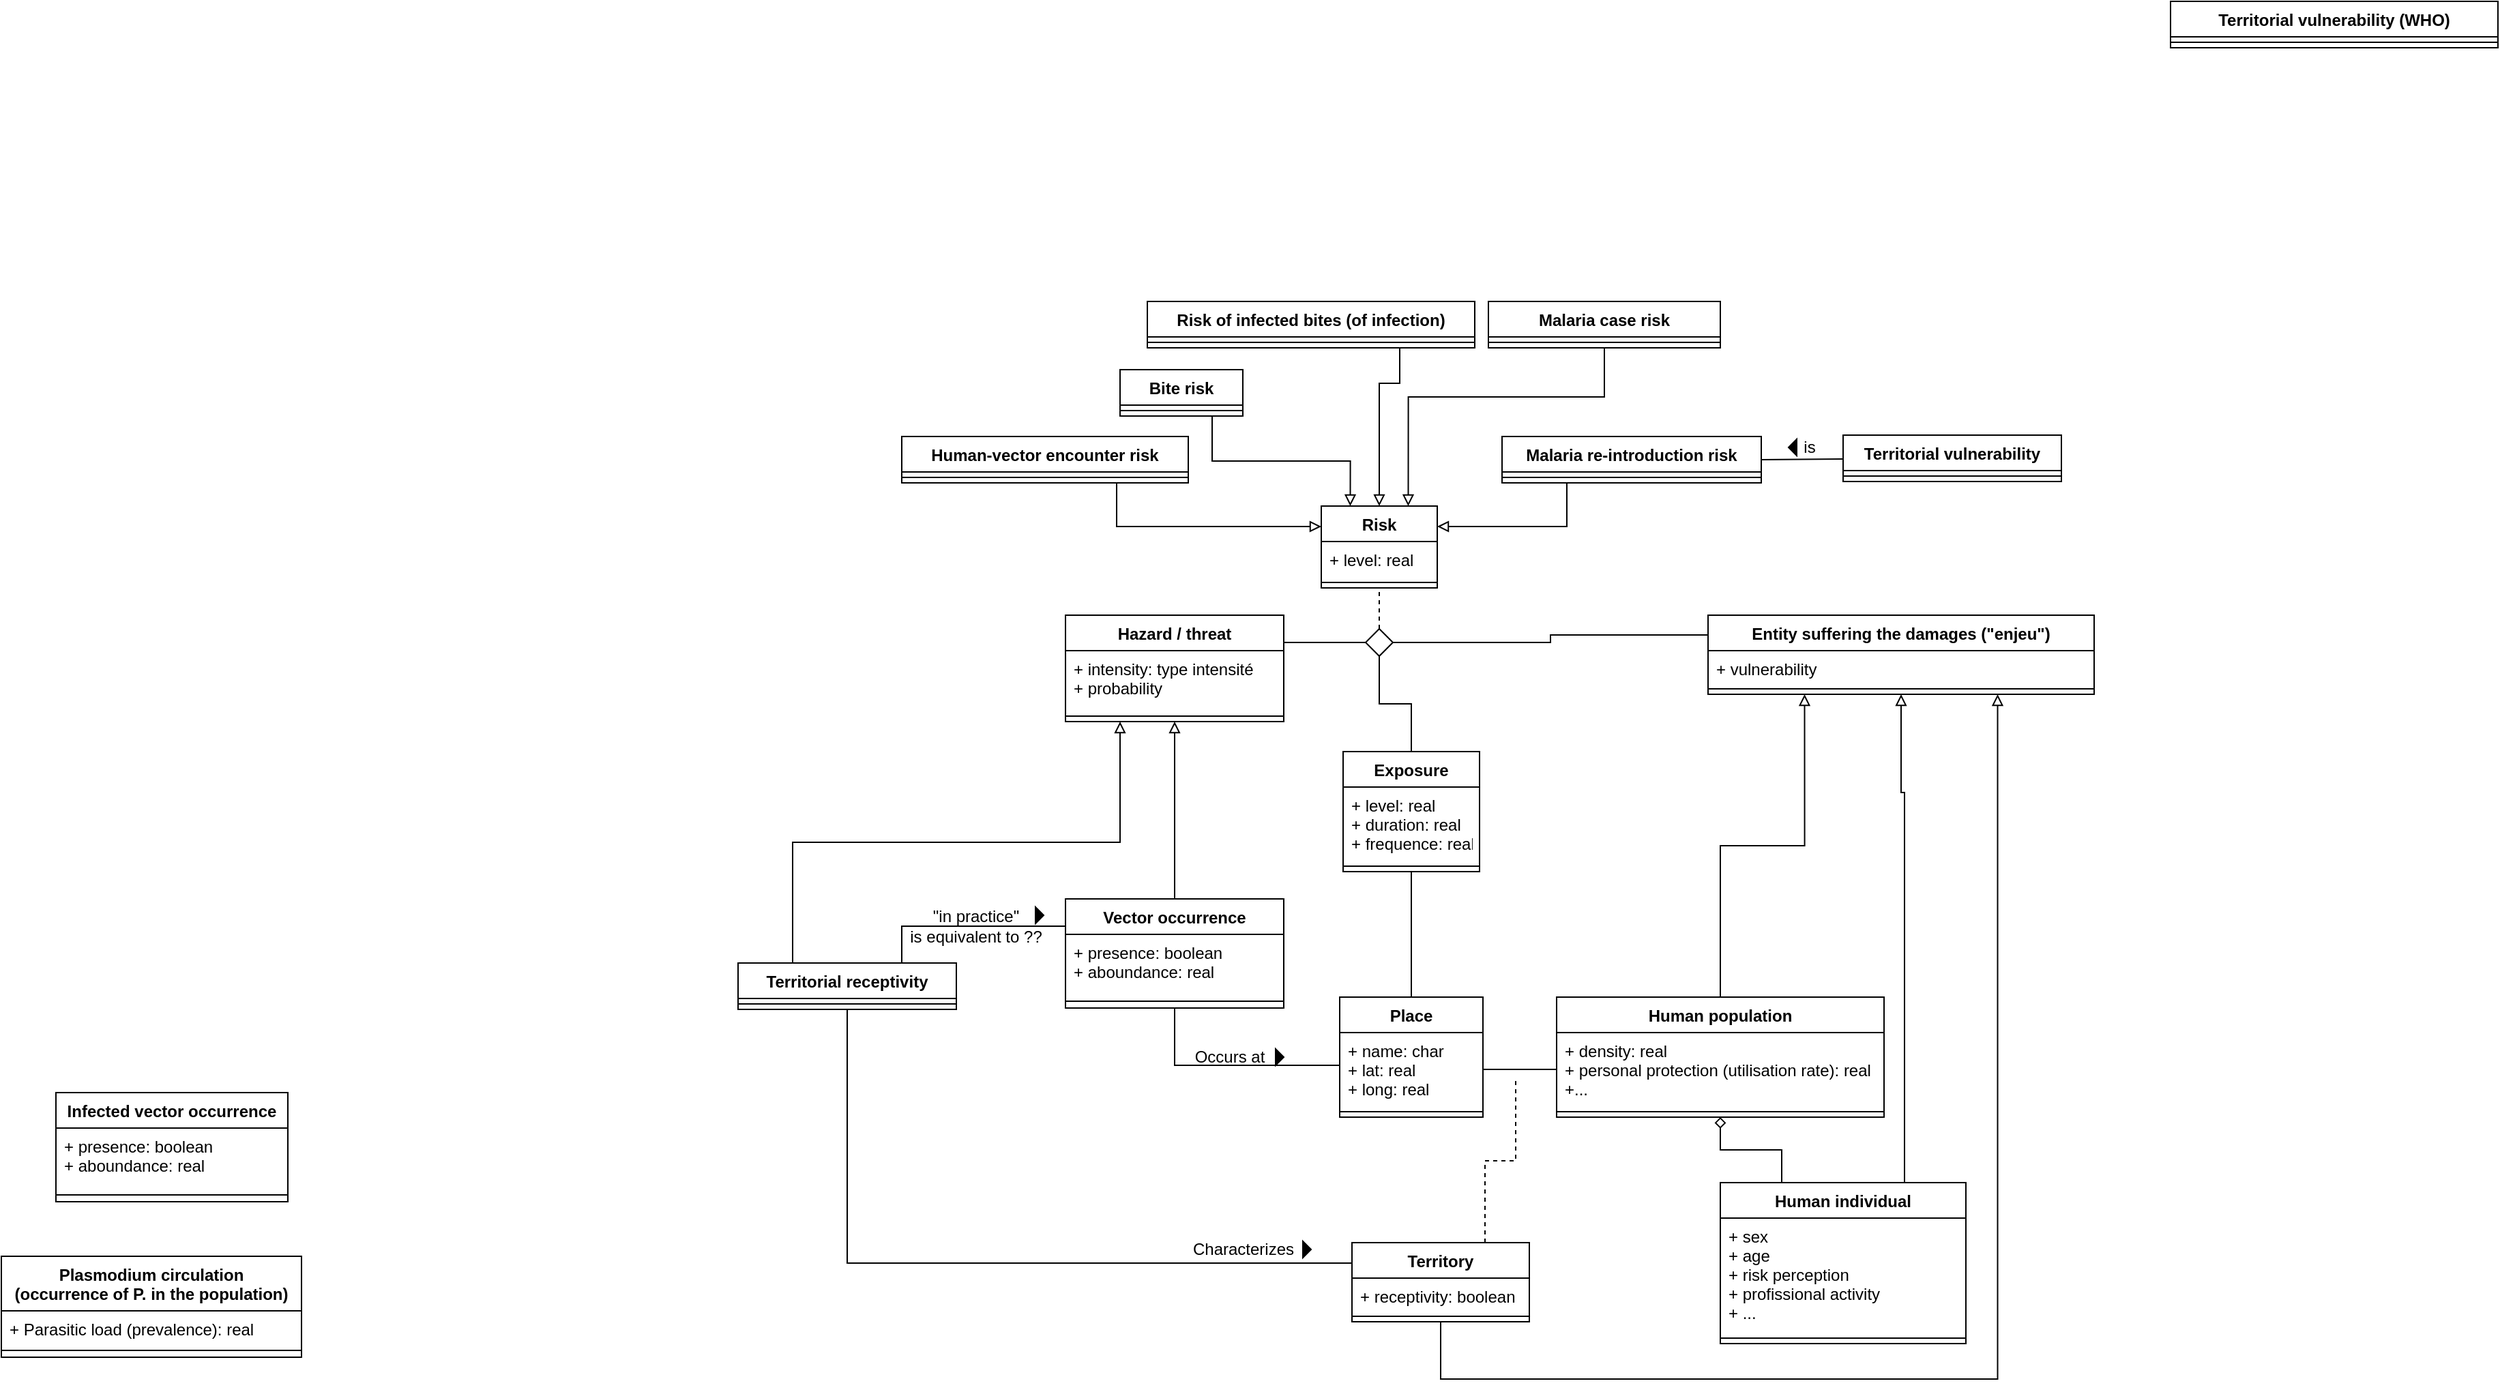 <mxfile version="20.3.7" type="github">
  <diagram id="4jMAq7Epy0fZq3VpoCym" name="Page-1">
    <mxGraphModel dx="2394" dy="1314" grid="0" gridSize="10" guides="1" tooltips="1" connect="1" arrows="1" fold="1" page="0" pageScale="1" pageWidth="827" pageHeight="1169" math="0" shadow="0">
      <root>
        <mxCell id="0" />
        <mxCell id="1" parent="0" />
        <mxCell id="VpQbNV9sELUUHLruqdH7-1" value="Exposure" style="swimlane;fontStyle=1;align=center;verticalAlign=top;childLayout=stackLayout;horizontal=1;startSize=26;horizontalStack=0;resizeParent=1;resizeParentMax=0;resizeLast=0;collapsible=1;marginBottom=0;" vertex="1" parent="1">
          <mxGeometry x="363.5" y="430" width="100" height="88" as="geometry">
            <mxRectangle x="600" y="310" width="90" height="26" as="alternateBounds" />
          </mxGeometry>
        </mxCell>
        <mxCell id="VpQbNV9sELUUHLruqdH7-2" value="+ level: real&#xa;+ duration: real&#xa;+ frequence: real" style="text;strokeColor=none;fillColor=none;align=left;verticalAlign=top;spacingLeft=4;spacingRight=4;overflow=hidden;rotatable=0;points=[[0,0.5],[1,0.5]];portConstraint=eastwest;" vertex="1" parent="VpQbNV9sELUUHLruqdH7-1">
          <mxGeometry y="26" width="100" height="54" as="geometry" />
        </mxCell>
        <mxCell id="VpQbNV9sELUUHLruqdH7-3" value="" style="line;strokeWidth=1;fillColor=none;align=left;verticalAlign=middle;spacingTop=-1;spacingLeft=3;spacingRight=3;rotatable=0;labelPosition=right;points=[];portConstraint=eastwest;" vertex="1" parent="VpQbNV9sELUUHLruqdH7-1">
          <mxGeometry y="80" width="100" height="8" as="geometry" />
        </mxCell>
        <mxCell id="VpQbNV9sELUUHLruqdH7-6" value="Hazard / threat" style="swimlane;fontStyle=1;align=center;verticalAlign=top;childLayout=stackLayout;horizontal=1;startSize=26;horizontalStack=0;resizeParent=1;resizeParentMax=0;resizeLast=0;collapsible=1;marginBottom=0;" vertex="1" parent="1">
          <mxGeometry x="160" y="330" width="160" height="78" as="geometry" />
        </mxCell>
        <mxCell id="VpQbNV9sELUUHLruqdH7-7" value="+ intensity: type intensité&#xa;+ probability" style="text;strokeColor=none;fillColor=none;align=left;verticalAlign=top;spacingLeft=4;spacingRight=4;overflow=hidden;rotatable=0;points=[[0,0.5],[1,0.5]];portConstraint=eastwest;" vertex="1" parent="VpQbNV9sELUUHLruqdH7-6">
          <mxGeometry y="26" width="160" height="44" as="geometry" />
        </mxCell>
        <mxCell id="VpQbNV9sELUUHLruqdH7-8" value="" style="line;strokeWidth=1;fillColor=none;align=left;verticalAlign=middle;spacingTop=-1;spacingLeft=3;spacingRight=3;rotatable=0;labelPosition=right;points=[];portConstraint=eastwest;" vertex="1" parent="VpQbNV9sELUUHLruqdH7-6">
          <mxGeometry y="70" width="160" height="8" as="geometry" />
        </mxCell>
        <mxCell id="VpQbNV9sELUUHLruqdH7-9" style="edgeStyle=orthogonalEdgeStyle;rounded=0;orthogonalLoop=1;jettySize=auto;html=1;exitX=0.5;exitY=0;exitDx=0;exitDy=0;endArrow=none;endFill=0;dashed=1;entryX=0.5;entryY=1;entryDx=0;entryDy=0;" edge="1" parent="1" source="VpQbNV9sELUUHLruqdH7-11" target="VpQbNV9sELUUHLruqdH7-14">
          <mxGeometry relative="1" as="geometry">
            <mxPoint x="390" y="280" as="targetPoint" />
          </mxGeometry>
        </mxCell>
        <mxCell id="VpQbNV9sELUUHLruqdH7-10" style="edgeStyle=elbowEdgeStyle;rounded=0;orthogonalLoop=1;jettySize=auto;html=1;exitX=1;exitY=0.5;exitDx=0;exitDy=0;entryX=0;entryY=0.25;entryDx=0;entryDy=0;endArrow=none;endFill=0;" edge="1" parent="1" source="VpQbNV9sELUUHLruqdH7-11" target="VpQbNV9sELUUHLruqdH7-72">
          <mxGeometry relative="1" as="geometry" />
        </mxCell>
        <mxCell id="VpQbNV9sELUUHLruqdH7-11" value="" style="rhombus;aspect=fixed;" vertex="1" parent="1">
          <mxGeometry x="380" y="340" width="20" height="20" as="geometry" />
        </mxCell>
        <mxCell id="VpQbNV9sELUUHLruqdH7-12" value="" style="endArrow=none;html=1;rounded=0;align=center;verticalAlign=bottom;labelBackgroundColor=none;edgeStyle=elbowEdgeStyle;" edge="1" parent="1" target="VpQbNV9sELUUHLruqdH7-11">
          <mxGeometry relative="1" as="geometry">
            <mxPoint x="320" y="350" as="sourcePoint" />
          </mxGeometry>
        </mxCell>
        <mxCell id="VpQbNV9sELUUHLruqdH7-13" value="" style="endArrow=none;html=1;rounded=0;align=center;verticalAlign=bottom;labelBackgroundColor=none;entryX=0.5;entryY=0;entryDx=0;entryDy=0;edgeStyle=elbowEdgeStyle;elbow=vertical;" edge="1" parent="1" source="VpQbNV9sELUUHLruqdH7-11" target="VpQbNV9sELUUHLruqdH7-1">
          <mxGeometry relative="1" as="geometry">
            <mxPoint x="460" y="350" as="targetPoint" />
          </mxGeometry>
        </mxCell>
        <mxCell id="VpQbNV9sELUUHLruqdH7-14" value="Risk" style="swimlane;fontStyle=1;align=center;verticalAlign=top;childLayout=stackLayout;horizontal=1;startSize=26;horizontalStack=0;resizeParent=1;resizeParentMax=0;resizeLast=0;collapsible=1;marginBottom=0;" vertex="1" parent="1">
          <mxGeometry x="347.5" y="250" width="85" height="60" as="geometry" />
        </mxCell>
        <mxCell id="VpQbNV9sELUUHLruqdH7-15" value="+ level: real" style="text;strokeColor=none;fillColor=none;align=left;verticalAlign=top;spacingLeft=4;spacingRight=4;overflow=hidden;rotatable=0;points=[[0,0.5],[1,0.5]];portConstraint=eastwest;" vertex="1" parent="VpQbNV9sELUUHLruqdH7-14">
          <mxGeometry y="26" width="85" height="26" as="geometry" />
        </mxCell>
        <mxCell id="VpQbNV9sELUUHLruqdH7-16" value="" style="line;strokeWidth=1;fillColor=none;align=left;verticalAlign=middle;spacingTop=-1;spacingLeft=3;spacingRight=3;rotatable=0;labelPosition=right;points=[];portConstraint=eastwest;" vertex="1" parent="VpQbNV9sELUUHLruqdH7-14">
          <mxGeometry y="52" width="85" height="8" as="geometry" />
        </mxCell>
        <mxCell id="VpQbNV9sELUUHLruqdH7-17" style="edgeStyle=elbowEdgeStyle;rounded=0;orthogonalLoop=1;jettySize=auto;html=1;exitX=0.5;exitY=0;exitDx=0;exitDy=0;entryX=0.5;entryY=1;entryDx=0;entryDy=0;endArrow=block;endFill=0;elbow=vertical;" edge="1" parent="1" source="VpQbNV9sELUUHLruqdH7-18" target="VpQbNV9sELUUHLruqdH7-6">
          <mxGeometry relative="1" as="geometry">
            <mxPoint x="-5" y="458" as="targetPoint" />
          </mxGeometry>
        </mxCell>
        <mxCell id="VpQbNV9sELUUHLruqdH7-100" style="edgeStyle=elbowEdgeStyle;rounded=0;orthogonalLoop=1;jettySize=auto;elbow=vertical;html=1;exitX=0.5;exitY=1;exitDx=0;exitDy=0;entryX=0;entryY=0.5;entryDx=0;entryDy=0;endArrow=none;endFill=0;" edge="1" parent="1" source="VpQbNV9sELUUHLruqdH7-18" target="VpQbNV9sELUUHLruqdH7-67">
          <mxGeometry relative="1" as="geometry">
            <Array as="points">
              <mxPoint x="290" y="660" />
            </Array>
          </mxGeometry>
        </mxCell>
        <mxCell id="VpQbNV9sELUUHLruqdH7-18" value="Vector occurrence" style="swimlane;fontStyle=1;align=center;verticalAlign=top;childLayout=stackLayout;horizontal=1;startSize=26;horizontalStack=0;resizeParent=1;resizeParentMax=0;resizeLast=0;collapsible=1;marginBottom=0;" vertex="1" parent="1">
          <mxGeometry x="160" y="538" width="160" height="80" as="geometry" />
        </mxCell>
        <mxCell id="VpQbNV9sELUUHLruqdH7-19" value="+ presence: boolean&#xa;+ aboundance: real" style="text;strokeColor=none;fillColor=none;align=left;verticalAlign=top;spacingLeft=4;spacingRight=4;overflow=hidden;rotatable=0;points=[[0,0.5],[1,0.5]];portConstraint=eastwest;" vertex="1" parent="VpQbNV9sELUUHLruqdH7-18">
          <mxGeometry y="26" width="160" height="44" as="geometry" />
        </mxCell>
        <mxCell id="VpQbNV9sELUUHLruqdH7-20" value="" style="line;strokeWidth=1;fillColor=none;align=left;verticalAlign=middle;spacingTop=-1;spacingLeft=3;spacingRight=3;rotatable=0;labelPosition=right;points=[];portConstraint=eastwest;" vertex="1" parent="VpQbNV9sELUUHLruqdH7-18">
          <mxGeometry y="70" width="160" height="10" as="geometry" />
        </mxCell>
        <mxCell id="VpQbNV9sELUUHLruqdH7-21" style="edgeStyle=orthogonalEdgeStyle;rounded=0;orthogonalLoop=1;jettySize=auto;html=1;exitX=0.75;exitY=1;exitDx=0;exitDy=0;entryX=0;entryY=0.25;entryDx=0;entryDy=0;endArrow=block;endFill=0;" edge="1" parent="1" source="VpQbNV9sELUUHLruqdH7-22" target="VpQbNV9sELUUHLruqdH7-14">
          <mxGeometry relative="1" as="geometry" />
        </mxCell>
        <mxCell id="VpQbNV9sELUUHLruqdH7-22" value="Human-vector encounter risk" style="swimlane;fontStyle=1;align=center;verticalAlign=top;childLayout=stackLayout;horizontal=1;startSize=26;horizontalStack=0;resizeParent=1;resizeParentMax=0;resizeLast=0;collapsible=1;marginBottom=0;" vertex="1" parent="1">
          <mxGeometry x="40" y="199" width="210" height="34" as="geometry" />
        </mxCell>
        <mxCell id="VpQbNV9sELUUHLruqdH7-23" value="" style="line;strokeWidth=1;fillColor=none;align=left;verticalAlign=middle;spacingTop=-1;spacingLeft=3;spacingRight=3;rotatable=0;labelPosition=right;points=[];portConstraint=eastwest;" vertex="1" parent="VpQbNV9sELUUHLruqdH7-22">
          <mxGeometry y="26" width="210" height="8" as="geometry" />
        </mxCell>
        <mxCell id="VpQbNV9sELUUHLruqdH7-24" style="edgeStyle=orthogonalEdgeStyle;rounded=0;orthogonalLoop=1;jettySize=auto;html=1;exitX=0.75;exitY=1;exitDx=0;exitDy=0;entryX=0.25;entryY=0;entryDx=0;entryDy=0;endArrow=block;endFill=0;" edge="1" parent="1" source="VpQbNV9sELUUHLruqdH7-25" target="VpQbNV9sELUUHLruqdH7-14">
          <mxGeometry relative="1" as="geometry" />
        </mxCell>
        <mxCell id="VpQbNV9sELUUHLruqdH7-25" value="Bite risk" style="swimlane;fontStyle=1;align=center;verticalAlign=top;childLayout=stackLayout;horizontal=1;startSize=26;horizontalStack=0;resizeParent=1;resizeParentMax=0;resizeLast=0;collapsible=1;marginBottom=0;" vertex="1" parent="1">
          <mxGeometry x="200" y="150" width="90" height="34" as="geometry" />
        </mxCell>
        <mxCell id="VpQbNV9sELUUHLruqdH7-26" value="" style="line;strokeWidth=1;fillColor=none;align=left;verticalAlign=middle;spacingTop=-1;spacingLeft=3;spacingRight=3;rotatable=0;labelPosition=right;points=[];portConstraint=eastwest;" vertex="1" parent="VpQbNV9sELUUHLruqdH7-25">
          <mxGeometry y="26" width="90" height="8" as="geometry" />
        </mxCell>
        <mxCell id="VpQbNV9sELUUHLruqdH7-27" style="edgeStyle=orthogonalEdgeStyle;rounded=0;orthogonalLoop=1;jettySize=auto;html=1;exitX=0.75;exitY=1;exitDx=0;exitDy=0;entryX=0.5;entryY=0;entryDx=0;entryDy=0;endArrow=block;endFill=0;" edge="1" parent="1" source="VpQbNV9sELUUHLruqdH7-28" target="VpQbNV9sELUUHLruqdH7-14">
          <mxGeometry relative="1" as="geometry">
            <Array as="points">
              <mxPoint x="405" y="160" />
              <mxPoint x="390" y="160" />
            </Array>
          </mxGeometry>
        </mxCell>
        <mxCell id="VpQbNV9sELUUHLruqdH7-28" value="Risk of infected bites (of infection)" style="swimlane;fontStyle=1;align=center;verticalAlign=top;childLayout=stackLayout;horizontal=1;startSize=26;horizontalStack=0;resizeParent=1;resizeParentMax=0;resizeLast=0;collapsible=1;marginBottom=0;" vertex="1" parent="1">
          <mxGeometry x="220" y="100" width="240" height="34" as="geometry" />
        </mxCell>
        <mxCell id="VpQbNV9sELUUHLruqdH7-29" value="" style="line;strokeWidth=1;fillColor=none;align=left;verticalAlign=middle;spacingTop=-1;spacingLeft=3;spacingRight=3;rotatable=0;labelPosition=right;points=[];portConstraint=eastwest;" vertex="1" parent="VpQbNV9sELUUHLruqdH7-28">
          <mxGeometry y="26" width="240" height="8" as="geometry" />
        </mxCell>
        <mxCell id="VpQbNV9sELUUHLruqdH7-30" style="edgeStyle=orthogonalEdgeStyle;rounded=0;orthogonalLoop=1;jettySize=auto;html=1;exitX=0.5;exitY=1;exitDx=0;exitDy=0;entryX=0.75;entryY=0;entryDx=0;entryDy=0;endArrow=block;endFill=0;" edge="1" parent="1" source="VpQbNV9sELUUHLruqdH7-31" target="VpQbNV9sELUUHLruqdH7-14">
          <mxGeometry relative="1" as="geometry">
            <Array as="points">
              <mxPoint x="555" y="170" />
              <mxPoint x="411" y="170" />
            </Array>
          </mxGeometry>
        </mxCell>
        <mxCell id="VpQbNV9sELUUHLruqdH7-31" value="Malaria case risk" style="swimlane;fontStyle=1;align=center;verticalAlign=top;childLayout=stackLayout;horizontal=1;startSize=26;horizontalStack=0;resizeParent=1;resizeParentMax=0;resizeLast=0;collapsible=1;marginBottom=0;" vertex="1" parent="1">
          <mxGeometry x="470" y="100" width="170" height="34" as="geometry" />
        </mxCell>
        <mxCell id="VpQbNV9sELUUHLruqdH7-32" value="" style="line;strokeWidth=1;fillColor=none;align=left;verticalAlign=middle;spacingTop=-1;spacingLeft=3;spacingRight=3;rotatable=0;labelPosition=right;points=[];portConstraint=eastwest;" vertex="1" parent="VpQbNV9sELUUHLruqdH7-31">
          <mxGeometry y="26" width="170" height="8" as="geometry" />
        </mxCell>
        <mxCell id="VpQbNV9sELUUHLruqdH7-39" style="edgeStyle=orthogonalEdgeStyle;rounded=0;orthogonalLoop=1;jettySize=auto;html=1;exitX=0.25;exitY=1;exitDx=0;exitDy=0;endArrow=block;endFill=0;entryX=1;entryY=0.25;entryDx=0;entryDy=0;" edge="1" parent="1" source="VpQbNV9sELUUHLruqdH7-40" target="VpQbNV9sELUUHLruqdH7-14">
          <mxGeometry relative="1" as="geometry">
            <mxPoint x="700" y="110" as="targetPoint" />
          </mxGeometry>
        </mxCell>
        <mxCell id="VpQbNV9sELUUHLruqdH7-97" style="edgeStyle=elbowEdgeStyle;rounded=0;orthogonalLoop=1;jettySize=auto;elbow=vertical;html=1;exitX=1;exitY=0.5;exitDx=0;exitDy=0;entryX=0;entryY=0.5;entryDx=0;entryDy=0;endArrow=none;endFill=0;" edge="1" parent="1" source="VpQbNV9sELUUHLruqdH7-40" target="VpQbNV9sELUUHLruqdH7-95">
          <mxGeometry relative="1" as="geometry" />
        </mxCell>
        <mxCell id="VpQbNV9sELUUHLruqdH7-40" value="Malaria re-introduction risk" style="swimlane;fontStyle=1;align=center;verticalAlign=top;childLayout=stackLayout;horizontal=1;startSize=26;horizontalStack=0;resizeParent=1;resizeParentMax=0;resizeLast=0;collapsible=1;marginBottom=0;" vertex="1" parent="1">
          <mxGeometry x="480" y="199" width="190" height="34" as="geometry" />
        </mxCell>
        <mxCell id="VpQbNV9sELUUHLruqdH7-41" value="" style="line;strokeWidth=1;fillColor=none;align=left;verticalAlign=middle;spacingTop=-1;spacingLeft=3;spacingRight=3;rotatable=0;labelPosition=right;points=[];portConstraint=eastwest;" vertex="1" parent="VpQbNV9sELUUHLruqdH7-40">
          <mxGeometry y="26" width="190" height="8" as="geometry" />
        </mxCell>
        <mxCell id="VpQbNV9sELUUHLruqdH7-47" style="edgeStyle=elbowEdgeStyle;rounded=0;orthogonalLoop=1;jettySize=auto;html=1;exitX=0.75;exitY=0;exitDx=0;exitDy=0;endArrow=block;endFill=0;entryX=0.5;entryY=1;entryDx=0;entryDy=0;elbow=vertical;" edge="1" parent="1" source="VpQbNV9sELUUHLruqdH7-49" target="VpQbNV9sELUUHLruqdH7-72">
          <mxGeometry relative="1" as="geometry">
            <mxPoint x="1370" y="444" as="targetPoint" />
            <Array as="points">
              <mxPoint x="730" y="460" />
            </Array>
          </mxGeometry>
        </mxCell>
        <mxCell id="VpQbNV9sELUUHLruqdH7-48" style="edgeStyle=orthogonalEdgeStyle;rounded=0;orthogonalLoop=1;jettySize=auto;html=1;exitX=0.25;exitY=0;exitDx=0;exitDy=0;entryX=0.5;entryY=1;entryDx=0;entryDy=0;endArrow=diamond;endFill=0;" edge="1" parent="1" source="VpQbNV9sELUUHLruqdH7-49" target="VpQbNV9sELUUHLruqdH7-53">
          <mxGeometry relative="1" as="geometry" />
        </mxCell>
        <mxCell id="VpQbNV9sELUUHLruqdH7-49" value="Human individual" style="swimlane;fontStyle=1;align=center;verticalAlign=top;childLayout=stackLayout;horizontal=1;startSize=26;horizontalStack=0;resizeParent=1;resizeParentMax=0;resizeLast=0;collapsible=1;marginBottom=0;" vertex="1" parent="1">
          <mxGeometry x="640" y="746" width="180" height="118" as="geometry" />
        </mxCell>
        <mxCell id="VpQbNV9sELUUHLruqdH7-50" value="+ sex&#xa;+ age&#xa;+ risk perception&#xa;+ profissional activity&#xa;+ ..." style="text;strokeColor=none;fillColor=none;align=left;verticalAlign=top;spacingLeft=4;spacingRight=4;overflow=hidden;rotatable=0;points=[[0,0.5],[1,0.5]];portConstraint=eastwest;" vertex="1" parent="VpQbNV9sELUUHLruqdH7-49">
          <mxGeometry y="26" width="180" height="84" as="geometry" />
        </mxCell>
        <mxCell id="VpQbNV9sELUUHLruqdH7-51" value="" style="line;strokeWidth=1;fillColor=none;align=left;verticalAlign=middle;spacingTop=-1;spacingLeft=3;spacingRight=3;rotatable=0;labelPosition=right;points=[];portConstraint=eastwest;" vertex="1" parent="VpQbNV9sELUUHLruqdH7-49">
          <mxGeometry y="110" width="180" height="8" as="geometry" />
        </mxCell>
        <mxCell id="VpQbNV9sELUUHLruqdH7-52" style="edgeStyle=orthogonalEdgeStyle;rounded=0;orthogonalLoop=1;jettySize=auto;html=1;exitX=0.5;exitY=0;exitDx=0;exitDy=0;entryX=0.25;entryY=1;entryDx=0;entryDy=0;endArrow=block;endFill=0;" edge="1" parent="1" source="VpQbNV9sELUUHLruqdH7-53" target="VpQbNV9sELUUHLruqdH7-72">
          <mxGeometry relative="1" as="geometry">
            <mxPoint x="1310" y="444" as="targetPoint" />
          </mxGeometry>
        </mxCell>
        <mxCell id="VpQbNV9sELUUHLruqdH7-53" value="Human population" style="swimlane;fontStyle=1;align=center;verticalAlign=top;childLayout=stackLayout;horizontal=1;startSize=26;horizontalStack=0;resizeParent=1;resizeParentMax=0;resizeLast=0;collapsible=1;marginBottom=0;" vertex="1" parent="1">
          <mxGeometry x="520" y="610" width="240" height="88" as="geometry" />
        </mxCell>
        <mxCell id="VpQbNV9sELUUHLruqdH7-54" value="+ density: real&#xa;+ personal protection (utilisation rate): real&#xa;+..." style="text;strokeColor=none;fillColor=none;align=left;verticalAlign=top;spacingLeft=4;spacingRight=4;overflow=hidden;rotatable=0;points=[[0,0.5],[1,0.5]];portConstraint=eastwest;" vertex="1" parent="VpQbNV9sELUUHLruqdH7-53">
          <mxGeometry y="26" width="240" height="54" as="geometry" />
        </mxCell>
        <mxCell id="VpQbNV9sELUUHLruqdH7-55" value="" style="line;strokeWidth=1;fillColor=none;align=left;verticalAlign=middle;spacingTop=-1;spacingLeft=3;spacingRight=3;rotatable=0;labelPosition=right;points=[];portConstraint=eastwest;" vertex="1" parent="VpQbNV9sELUUHLruqdH7-53">
          <mxGeometry y="80" width="240" height="8" as="geometry" />
        </mxCell>
        <mxCell id="VpQbNV9sELUUHLruqdH7-56" value="Territorial vulnerability (WHO)" style="swimlane;fontStyle=1;align=center;verticalAlign=top;childLayout=stackLayout;horizontal=1;startSize=26;horizontalStack=0;resizeParent=1;resizeParentMax=0;resizeLast=0;collapsible=1;marginBottom=0;" vertex="1" parent="1">
          <mxGeometry x="970" y="-120" width="240" height="34" as="geometry" />
        </mxCell>
        <mxCell id="VpQbNV9sELUUHLruqdH7-57" value="" style="line;strokeWidth=1;fillColor=none;align=left;verticalAlign=middle;spacingTop=-1;spacingLeft=3;spacingRight=3;rotatable=0;labelPosition=right;points=[];portConstraint=eastwest;" vertex="1" parent="VpQbNV9sELUUHLruqdH7-56">
          <mxGeometry y="26" width="240" height="8" as="geometry" />
        </mxCell>
        <mxCell id="VpQbNV9sELUUHLruqdH7-71" style="edgeStyle=elbowEdgeStyle;rounded=0;orthogonalLoop=1;jettySize=auto;html=1;exitX=0.75;exitY=0;exitDx=0;exitDy=0;endArrow=none;endFill=0;dashed=1;elbow=vertical;" edge="1" parent="1" source="VpQbNV9sELUUHLruqdH7-79">
          <mxGeometry relative="1" as="geometry">
            <mxPoint x="490" y="670" as="targetPoint" />
            <mxPoint x="7" y="618" as="sourcePoint" />
          </mxGeometry>
        </mxCell>
        <mxCell id="VpQbNV9sELUUHLruqdH7-65" style="edgeStyle=orthogonalEdgeStyle;rounded=0;orthogonalLoop=1;jettySize=auto;html=1;entryX=0.5;entryY=1;entryDx=0;entryDy=0;endArrow=none;endFill=0;" edge="1" parent="1" source="VpQbNV9sELUUHLruqdH7-66" target="VpQbNV9sELUUHLruqdH7-1">
          <mxGeometry relative="1" as="geometry">
            <mxPoint x="133.5" y="520" as="targetPoint" />
          </mxGeometry>
        </mxCell>
        <mxCell id="VpQbNV9sELUUHLruqdH7-70" style="edgeStyle=elbowEdgeStyle;rounded=0;orthogonalLoop=1;jettySize=auto;html=1;exitX=1;exitY=0.5;exitDx=0;exitDy=0;endArrow=none;endFill=0;entryX=0;entryY=0.5;entryDx=0;entryDy=0;" edge="1" parent="1" source="VpQbNV9sELUUHLruqdH7-67" target="VpQbNV9sELUUHLruqdH7-54">
          <mxGeometry relative="1" as="geometry">
            <mxPoint x="480" y="763" as="targetPoint" />
          </mxGeometry>
        </mxCell>
        <mxCell id="VpQbNV9sELUUHLruqdH7-66" value="Place" style="swimlane;fontStyle=1;align=center;verticalAlign=top;childLayout=stackLayout;horizontal=1;startSize=26;horizontalStack=0;resizeParent=1;resizeParentMax=0;resizeLast=0;collapsible=1;marginBottom=0;" vertex="1" parent="1">
          <mxGeometry x="361" y="610" width="105" height="88" as="geometry">
            <mxRectangle x="600" y="310" width="90" height="26" as="alternateBounds" />
          </mxGeometry>
        </mxCell>
        <mxCell id="VpQbNV9sELUUHLruqdH7-67" value="+ name: char&#xa;+ lat: real&#xa;+ long: real" style="text;strokeColor=none;fillColor=none;align=left;verticalAlign=top;spacingLeft=4;spacingRight=4;overflow=hidden;rotatable=0;points=[[0,0.5],[1,0.5]];portConstraint=eastwest;" vertex="1" parent="VpQbNV9sELUUHLruqdH7-66">
          <mxGeometry y="26" width="105" height="54" as="geometry" />
        </mxCell>
        <mxCell id="VpQbNV9sELUUHLruqdH7-68" value="" style="line;strokeWidth=1;fillColor=none;align=left;verticalAlign=middle;spacingTop=-1;spacingLeft=3;spacingRight=3;rotatable=0;labelPosition=right;points=[];portConstraint=eastwest;" vertex="1" parent="VpQbNV9sELUUHLruqdH7-66">
          <mxGeometry y="80" width="105" height="8" as="geometry" />
        </mxCell>
        <mxCell id="VpQbNV9sELUUHLruqdH7-72" value="Entity suffering the damages (&quot;enjeu&quot;)" style="swimlane;fontStyle=1;align=center;verticalAlign=top;childLayout=stackLayout;horizontal=1;startSize=26;horizontalStack=0;resizeParent=1;resizeParentMax=0;resizeLast=0;collapsible=1;marginBottom=0;" vertex="1" parent="1">
          <mxGeometry x="631" y="330" width="283" height="58" as="geometry" />
        </mxCell>
        <mxCell id="VpQbNV9sELUUHLruqdH7-73" value="+ vulnerability" style="text;strokeColor=none;fillColor=none;align=left;verticalAlign=top;spacingLeft=4;spacingRight=4;overflow=hidden;rotatable=0;points=[[0,0.5],[1,0.5]];portConstraint=eastwest;" vertex="1" parent="VpQbNV9sELUUHLruqdH7-72">
          <mxGeometry y="26" width="283" height="24" as="geometry" />
        </mxCell>
        <mxCell id="VpQbNV9sELUUHLruqdH7-74" value="" style="line;strokeWidth=1;fillColor=none;align=left;verticalAlign=middle;spacingTop=-1;spacingLeft=3;spacingRight=3;rotatable=0;labelPosition=right;points=[];portConstraint=eastwest;" vertex="1" parent="VpQbNV9sELUUHLruqdH7-72">
          <mxGeometry y="50" width="283" height="8" as="geometry" />
        </mxCell>
        <mxCell id="VpQbNV9sELUUHLruqdH7-75" value="Plasmodium circulation&#xa;(occurrence of P. in the population)" style="swimlane;fontStyle=1;align=center;verticalAlign=top;childLayout=stackLayout;horizontal=1;startSize=40;horizontalStack=0;resizeParent=1;resizeParentMax=0;resizeLast=0;collapsible=1;marginBottom=0;" vertex="1" parent="1">
          <mxGeometry x="-620" y="800" width="220" height="74" as="geometry" />
        </mxCell>
        <mxCell id="VpQbNV9sELUUHLruqdH7-76" value="+ Parasitic load (prevalence): real" style="text;strokeColor=none;fillColor=none;align=left;verticalAlign=top;spacingLeft=4;spacingRight=4;overflow=hidden;rotatable=0;points=[[0,0.5],[1,0.5]];portConstraint=eastwest;" vertex="1" parent="VpQbNV9sELUUHLruqdH7-75">
          <mxGeometry y="40" width="220" height="24" as="geometry" />
        </mxCell>
        <mxCell id="VpQbNV9sELUUHLruqdH7-77" value="" style="line;strokeWidth=1;fillColor=none;align=left;verticalAlign=middle;spacingTop=-1;spacingLeft=3;spacingRight=3;rotatable=0;labelPosition=right;points=[];portConstraint=eastwest;" vertex="1" parent="VpQbNV9sELUUHLruqdH7-75">
          <mxGeometry y="64" width="220" height="10" as="geometry" />
        </mxCell>
        <mxCell id="VpQbNV9sELUUHLruqdH7-103" style="edgeStyle=elbowEdgeStyle;rounded=0;orthogonalLoop=1;jettySize=auto;elbow=vertical;html=1;endArrow=block;endFill=0;entryX=0.75;entryY=1;entryDx=0;entryDy=0;exitX=0.5;exitY=1;exitDx=0;exitDy=0;" edge="1" parent="1" source="VpQbNV9sELUUHLruqdH7-79" target="VpQbNV9sELUUHLruqdH7-72">
          <mxGeometry relative="1" as="geometry">
            <mxPoint x="-120" y="860" as="sourcePoint" />
            <mxPoint x="650" y="420" as="targetPoint" />
            <Array as="points">
              <mxPoint x="630" y="890" />
            </Array>
          </mxGeometry>
        </mxCell>
        <mxCell id="VpQbNV9sELUUHLruqdH7-79" value="Territory" style="swimlane;fontStyle=1;align=center;verticalAlign=top;childLayout=stackLayout;horizontal=1;startSize=26;horizontalStack=0;resizeParent=1;resizeParentMax=0;resizeLast=0;collapsible=1;marginBottom=0;" vertex="1" parent="1">
          <mxGeometry x="370" y="790" width="130" height="58" as="geometry">
            <mxRectangle x="600" y="310" width="90" height="26" as="alternateBounds" />
          </mxGeometry>
        </mxCell>
        <mxCell id="VpQbNV9sELUUHLruqdH7-80" value="+ receptivity: boolean" style="text;strokeColor=none;fillColor=none;align=left;verticalAlign=top;spacingLeft=4;spacingRight=4;overflow=hidden;rotatable=0;points=[[0,0.5],[1,0.5]];portConstraint=eastwest;" vertex="1" parent="VpQbNV9sELUUHLruqdH7-79">
          <mxGeometry y="26" width="130" height="24" as="geometry" />
        </mxCell>
        <mxCell id="VpQbNV9sELUUHLruqdH7-81" value="" style="line;strokeWidth=1;fillColor=none;align=left;verticalAlign=middle;spacingTop=-1;spacingLeft=3;spacingRight=3;rotatable=0;labelPosition=right;points=[];portConstraint=eastwest;" vertex="1" parent="VpQbNV9sELUUHLruqdH7-79">
          <mxGeometry y="50" width="130" height="8" as="geometry" />
        </mxCell>
        <mxCell id="VpQbNV9sELUUHLruqdH7-109" style="edgeStyle=elbowEdgeStyle;rounded=0;orthogonalLoop=1;jettySize=auto;elbow=vertical;html=1;exitX=0.25;exitY=0;exitDx=0;exitDy=0;entryX=0.25;entryY=1;entryDx=0;entryDy=0;endArrow=block;endFill=0;" edge="1" parent="1" source="VpQbNV9sELUUHLruqdH7-82" target="VpQbNV9sELUUHLruqdH7-6">
          <mxGeometry relative="1" as="geometry" />
        </mxCell>
        <mxCell id="VpQbNV9sELUUHLruqdH7-110" style="edgeStyle=elbowEdgeStyle;rounded=0;orthogonalLoop=1;jettySize=auto;elbow=vertical;html=1;exitX=0.5;exitY=1;exitDx=0;exitDy=0;entryX=0;entryY=0.25;entryDx=0;entryDy=0;endArrow=none;endFill=0;" edge="1" parent="1" source="VpQbNV9sELUUHLruqdH7-82" target="VpQbNV9sELUUHLruqdH7-79">
          <mxGeometry relative="1" as="geometry">
            <Array as="points">
              <mxPoint x="230" y="805" />
            </Array>
          </mxGeometry>
        </mxCell>
        <mxCell id="VpQbNV9sELUUHLruqdH7-82" value="Territorial receptivity" style="swimlane;fontStyle=1;align=center;verticalAlign=top;childLayout=stackLayout;horizontal=1;startSize=26;horizontalStack=0;resizeParent=1;resizeParentMax=0;resizeLast=0;collapsible=1;marginBottom=0;" vertex="1" parent="1">
          <mxGeometry x="-80" y="585" width="160" height="34" as="geometry">
            <mxRectangle x="600" y="310" width="90" height="26" as="alternateBounds" />
          </mxGeometry>
        </mxCell>
        <mxCell id="VpQbNV9sELUUHLruqdH7-84" value="" style="line;strokeWidth=1;fillColor=none;align=left;verticalAlign=middle;spacingTop=-1;spacingLeft=3;spacingRight=3;rotatable=0;labelPosition=right;points=[];portConstraint=eastwest;" vertex="1" parent="VpQbNV9sELUUHLruqdH7-82">
          <mxGeometry y="26" width="160" height="8" as="geometry" />
        </mxCell>
        <mxCell id="VpQbNV9sELUUHLruqdH7-92" style="edgeStyle=elbowEdgeStyle;rounded=0;orthogonalLoop=1;jettySize=auto;html=1;exitX=0.75;exitY=0;exitDx=0;exitDy=0;entryX=0;entryY=0.25;entryDx=0;entryDy=0;endArrow=none;endFill=0;" edge="1" parent="1" source="VpQbNV9sELUUHLruqdH7-82" target="VpQbNV9sELUUHLruqdH7-18">
          <mxGeometry relative="1" as="geometry">
            <Array as="points">
              <mxPoint x="40" y="558" />
            </Array>
          </mxGeometry>
        </mxCell>
        <mxCell id="VpQbNV9sELUUHLruqdH7-95" value="Territorial vulnerability" style="swimlane;fontStyle=1;align=center;verticalAlign=top;childLayout=stackLayout;horizontal=1;startSize=26;horizontalStack=0;resizeParent=1;resizeParentMax=0;resizeLast=0;collapsible=1;marginBottom=0;" vertex="1" parent="1">
          <mxGeometry x="730" y="198" width="160" height="34" as="geometry" />
        </mxCell>
        <mxCell id="VpQbNV9sELUUHLruqdH7-96" value="" style="line;strokeWidth=1;fillColor=none;align=left;verticalAlign=middle;spacingTop=-1;spacingLeft=3;spacingRight=3;rotatable=0;labelPosition=right;points=[];portConstraint=eastwest;" vertex="1" parent="VpQbNV9sELUUHLruqdH7-95">
          <mxGeometry y="26" width="160" height="8" as="geometry" />
        </mxCell>
        <mxCell id="VpQbNV9sELUUHLruqdH7-98" value="is" style="text;html=1;align=center;verticalAlign=middle;resizable=0;points=[];autosize=1;strokeColor=none;fillColor=none;" vertex="1" parent="1">
          <mxGeometry x="690" y="192" width="30" height="30" as="geometry" />
        </mxCell>
        <mxCell id="VpQbNV9sELUUHLruqdH7-99" value="" style="triangle;aspect=fixed;fillColor=#000000;direction=west;" vertex="1" parent="1">
          <mxGeometry x="690" y="201" width="6" height="12" as="geometry" />
        </mxCell>
        <mxCell id="VpQbNV9sELUUHLruqdH7-101" value="Occurs at" style="text;html=1;align=center;verticalAlign=middle;resizable=0;points=[];autosize=1;strokeColor=none;fillColor=none;" vertex="1" parent="1">
          <mxGeometry x="245" y="639" width="70" height="30" as="geometry" />
        </mxCell>
        <mxCell id="VpQbNV9sELUUHLruqdH7-102" value="" style="triangle;aspect=fixed;fillColor=#000000;" vertex="1" parent="1">
          <mxGeometry x="314" y="648" width="6" height="12" as="geometry" />
        </mxCell>
        <mxCell id="VpQbNV9sELUUHLruqdH7-105" value="Infected vector occurrence" style="swimlane;fontStyle=1;align=center;verticalAlign=top;childLayout=stackLayout;horizontal=1;startSize=26;horizontalStack=0;resizeParent=1;resizeParentMax=0;resizeLast=0;collapsible=1;marginBottom=0;" vertex="1" parent="1">
          <mxGeometry x="-580" y="680" width="170" height="80" as="geometry" />
        </mxCell>
        <mxCell id="VpQbNV9sELUUHLruqdH7-106" value="+ presence: boolean&#xa;+ aboundance: real" style="text;strokeColor=none;fillColor=none;align=left;verticalAlign=top;spacingLeft=4;spacingRight=4;overflow=hidden;rotatable=0;points=[[0,0.5],[1,0.5]];portConstraint=eastwest;" vertex="1" parent="VpQbNV9sELUUHLruqdH7-105">
          <mxGeometry y="26" width="170" height="44" as="geometry" />
        </mxCell>
        <mxCell id="VpQbNV9sELUUHLruqdH7-107" value="" style="line;strokeWidth=1;fillColor=none;align=left;verticalAlign=middle;spacingTop=-1;spacingLeft=3;spacingRight=3;rotatable=0;labelPosition=right;points=[];portConstraint=eastwest;" vertex="1" parent="VpQbNV9sELUUHLruqdH7-105">
          <mxGeometry y="70" width="170" height="10" as="geometry" />
        </mxCell>
        <mxCell id="VpQbNV9sELUUHLruqdH7-111" value="Characterizes" style="text;html=1;align=center;verticalAlign=middle;resizable=0;points=[];autosize=1;strokeColor=none;fillColor=none;" vertex="1" parent="1">
          <mxGeometry x="240" y="780" width="100" height="30" as="geometry" />
        </mxCell>
        <mxCell id="VpQbNV9sELUUHLruqdH7-112" value="" style="triangle;aspect=fixed;fillColor=#000000;" vertex="1" parent="1">
          <mxGeometry x="334" y="789" width="6" height="12" as="geometry" />
        </mxCell>
        <mxCell id="VpQbNV9sELUUHLruqdH7-114" value="&quot;in practice&quot;&lt;br&gt;is equivalent to ??" style="text;html=1;align=center;verticalAlign=middle;resizable=0;points=[];autosize=1;strokeColor=none;fillColor=none;" vertex="1" parent="1">
          <mxGeometry x="34" y="538" width="120" height="40" as="geometry" />
        </mxCell>
        <mxCell id="VpQbNV9sELUUHLruqdH7-115" value="" style="triangle;aspect=fixed;fillColor=#000000;" vertex="1" parent="1">
          <mxGeometry x="138" y="544" width="6" height="12" as="geometry" />
        </mxCell>
      </root>
    </mxGraphModel>
  </diagram>
</mxfile>
